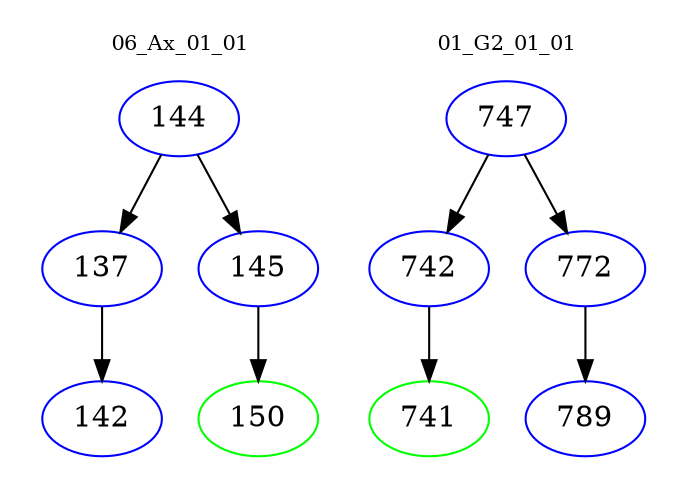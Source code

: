digraph{
subgraph cluster_0 {
color = white
label = "06_Ax_01_01";
fontsize=10;
T0_144 [label="144", color="blue"]
T0_144 -> T0_137 [color="black"]
T0_137 [label="137", color="blue"]
T0_137 -> T0_142 [color="black"]
T0_142 [label="142", color="blue"]
T0_144 -> T0_145 [color="black"]
T0_145 [label="145", color="blue"]
T0_145 -> T0_150 [color="black"]
T0_150 [label="150", color="green"]
}
subgraph cluster_1 {
color = white
label = "01_G2_01_01";
fontsize=10;
T1_747 [label="747", color="blue"]
T1_747 -> T1_742 [color="black"]
T1_742 [label="742", color="blue"]
T1_742 -> T1_741 [color="black"]
T1_741 [label="741", color="green"]
T1_747 -> T1_772 [color="black"]
T1_772 [label="772", color="blue"]
T1_772 -> T1_789 [color="black"]
T1_789 [label="789", color="blue"]
}
}
